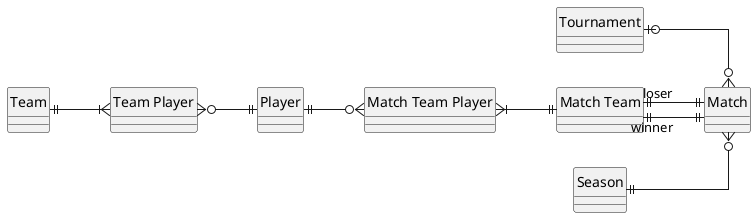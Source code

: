 @startuml

skinparam Monochrome true
' avoid problems with angled crows feet
skinparam linetype ortho

left to right direction

hide circle
'hide empty members

entity "Tournament" as tournament
entity "Team" as team
entity "Team Player" as teamPlayer
entity "Player" as player
entity "Match Team Player" as matchTeamPlayer
entity "Match Team" as matchTeam
entity "Match" as match
entity "Season" as season

' Zero or One 	|o--
' Exactly One 	||--
' Zero or Many 	}o--
' One or Many 	}|--
team ||--|{ teamPlayer
teamPlayer }o--|| player
player ||--o{ matchTeamPlayer
matchTeamPlayer }|--|| matchTeam
' winning team
matchTeam ||--|| match : winner
' losing team
matchTeam ||--|| match : loser
season ||--o{ match
tournament |o--o{ match

@enduml